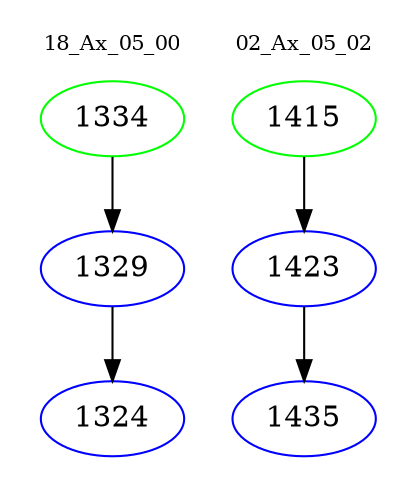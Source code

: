 digraph{
subgraph cluster_0 {
color = white
label = "18_Ax_05_00";
fontsize=10;
T0_1334 [label="1334", color="green"]
T0_1334 -> T0_1329 [color="black"]
T0_1329 [label="1329", color="blue"]
T0_1329 -> T0_1324 [color="black"]
T0_1324 [label="1324", color="blue"]
}
subgraph cluster_1 {
color = white
label = "02_Ax_05_02";
fontsize=10;
T1_1415 [label="1415", color="green"]
T1_1415 -> T1_1423 [color="black"]
T1_1423 [label="1423", color="blue"]
T1_1423 -> T1_1435 [color="black"]
T1_1435 [label="1435", color="blue"]
}
}
